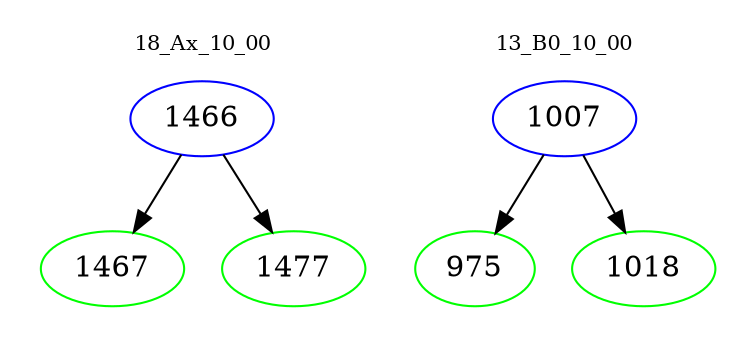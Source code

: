 digraph{
subgraph cluster_0 {
color = white
label = "18_Ax_10_00";
fontsize=10;
T0_1466 [label="1466", color="blue"]
T0_1466 -> T0_1467 [color="black"]
T0_1467 [label="1467", color="green"]
T0_1466 -> T0_1477 [color="black"]
T0_1477 [label="1477", color="green"]
}
subgraph cluster_1 {
color = white
label = "13_B0_10_00";
fontsize=10;
T1_1007 [label="1007", color="blue"]
T1_1007 -> T1_975 [color="black"]
T1_975 [label="975", color="green"]
T1_1007 -> T1_1018 [color="black"]
T1_1018 [label="1018", color="green"]
}
}

